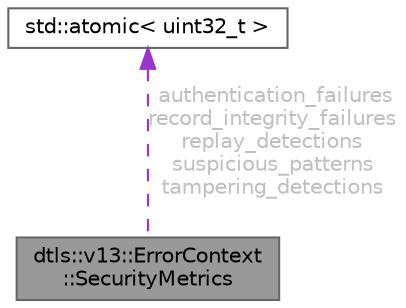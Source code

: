 digraph "dtls::v13::ErrorContext::SecurityMetrics"
{
 // LATEX_PDF_SIZE
  bgcolor="transparent";
  edge [fontname=Helvetica,fontsize=10,labelfontname=Helvetica,labelfontsize=10];
  node [fontname=Helvetica,fontsize=10,shape=box,height=0.2,width=0.4];
  Node1 [id="Node000001",label="dtls::v13::ErrorContext\l::SecurityMetrics",height=0.2,width=0.4,color="gray40", fillcolor="grey60", style="filled", fontcolor="black",tooltip=" "];
  Node2 -> Node1 [id="edge1_Node000001_Node000002",dir="back",color="darkorchid3",style="dashed",tooltip=" ",label=" authentication_failures\nrecord_integrity_failures\nreplay_detections\nsuspicious_patterns\ntampering_detections",fontcolor="grey" ];
  Node2 [id="Node000002",label="std::atomic\< uint32_t \>",height=0.2,width=0.4,color="gray40", fillcolor="white", style="filled",tooltip=" "];
}
